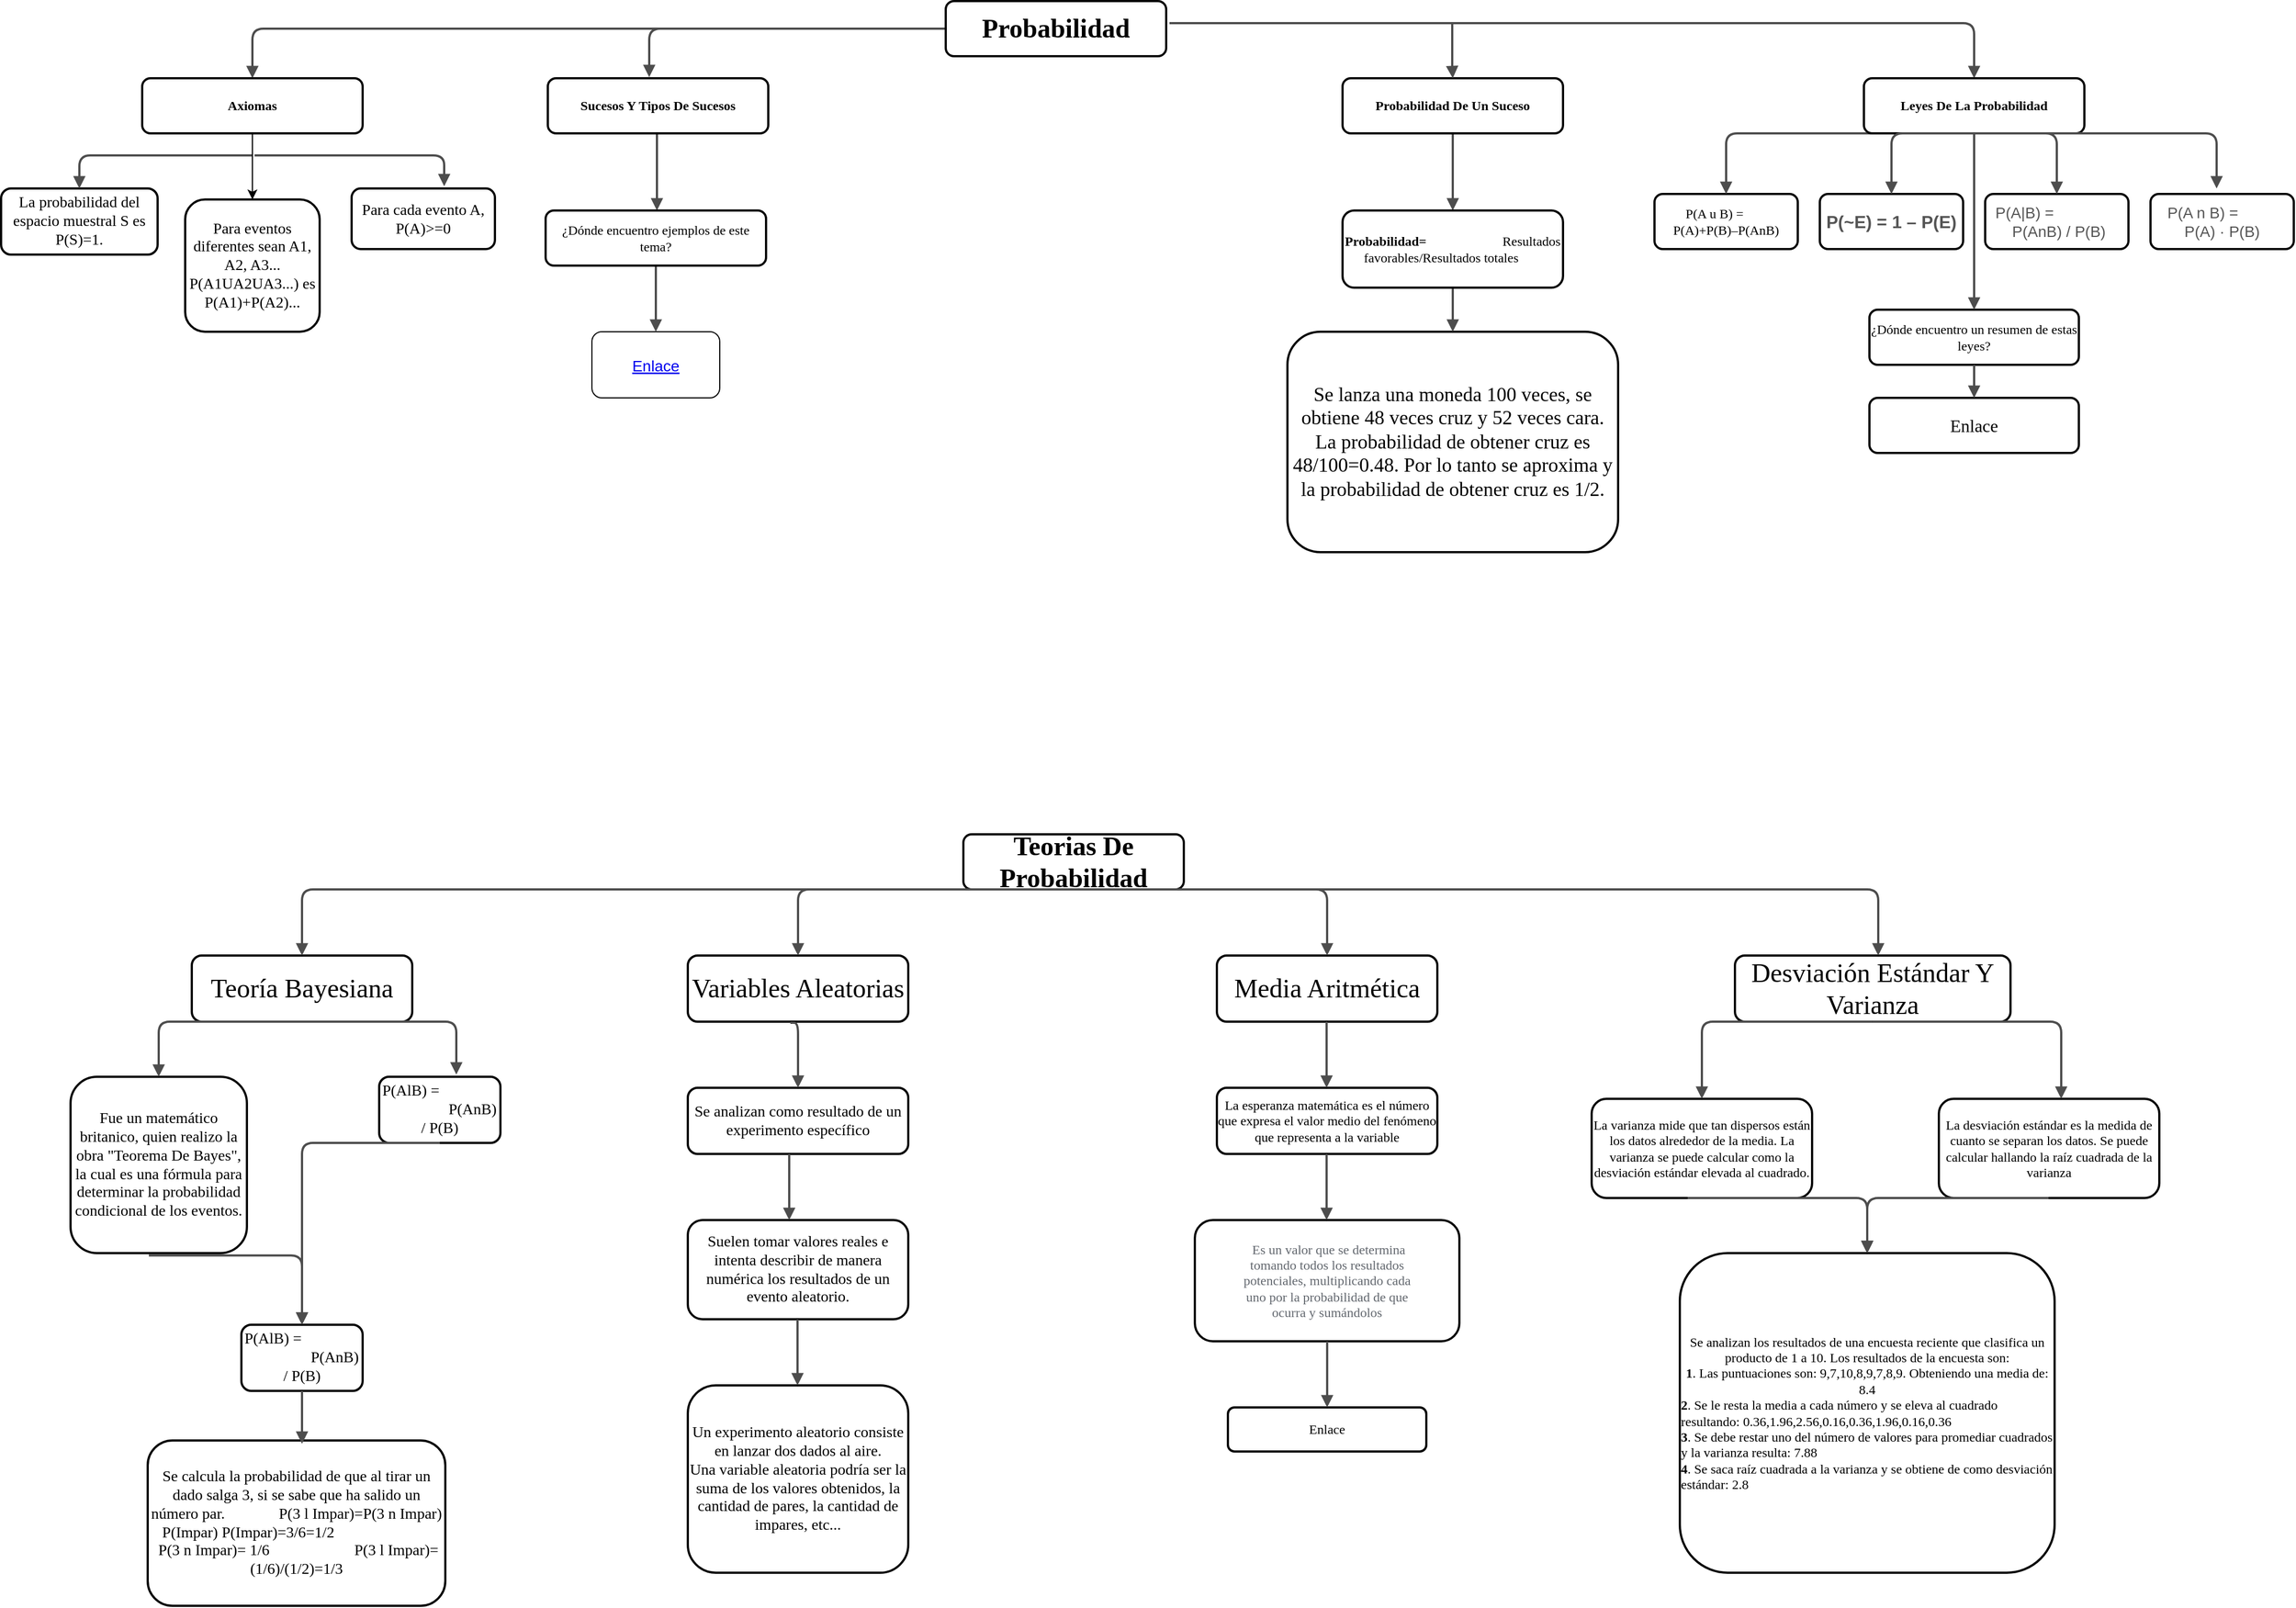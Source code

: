 <mxfile version="15.8.8" type="github">
  <diagram name="Page-1" id="19d8dcba-68ad-dc05-1034-9cf7b2a963f6">
    <mxGraphModel dx="4432" dy="1700" grid="0" gridSize="10" guides="1" tooltips="1" connect="1" arrows="1" fold="1" page="1" pageScale="1" pageWidth="1100" pageHeight="850" background="none" math="0" shadow="0">
      <root>
        <mxCell id="0" />
        <mxCell id="1" parent="0" />
        <UserObject label="Enlace" linkTarget="_blank" link="https://www.matematicas10.net/2017/06/tipos-de-sucesos.html" id="TMkLgcARQh1WuAnc6BuK-10">
          <mxCell style="fontColor=#0000EE;fontStyle=4;rounded=1;overflow=hidden;spacing=10;fontSize=14;" vertex="1" parent="1">
            <mxGeometry x="566" y="440" width="116" height="60" as="geometry" />
          </mxCell>
        </UserObject>
        <mxCell id="218ae93e1282097f-12" value="&lt;font style=&quot;font-size: 14px&quot;&gt;La probabilidad del espacio muestral S es P(S)=1.&lt;/font&gt;" style="whiteSpace=wrap;html=1;rounded=1;shadow=0;comic=0;strokeWidth=2;fontFamily=Verdana;align=center;fontSize=10;" parent="1" vertex="1">
          <mxGeometry x="30" y="310" width="142" height="60" as="geometry" />
        </mxCell>
        <mxCell id="218ae93e1282097f-29" value="&lt;font style=&quot;font-size: 18px&quot;&gt;Se lanza una moneda 100 veces, se obtiene 48 veces cruz y 52 veces cara. La probabilidad de obtener cruz es 48/100=0.48. Por lo tanto se aproxima y la probabilidad de obtener cruz es 1/2.&lt;/font&gt;" style="whiteSpace=wrap;html=1;rounded=1;shadow=0;comic=0;strokeWidth=2;fontFamily=Verdana;align=center;fontSize=10;" parent="1" vertex="1">
          <mxGeometry x="1197" y="440" width="300" height="200" as="geometry" />
        </mxCell>
        <mxCell id="218ae93e1282097f-34" value="&lt;font style=&quot;font-size: 12px&quot;&gt;P(A u B) =&amp;nbsp; &amp;nbsp; &amp;nbsp; &amp;nbsp; P(A)+P(B)–P(AnB)&lt;/font&gt;" style="whiteSpace=wrap;html=1;rounded=1;shadow=0;comic=0;strokeWidth=2;fontFamily=Verdana;align=center;fontSize=10;" parent="1" vertex="1">
          <mxGeometry x="1530" y="315" width="130" height="50" as="geometry" />
        </mxCell>
        <mxCell id="218ae93e1282097f-42" value="" style="edgeStyle=orthogonalEdgeStyle;rounded=1;html=1;labelBackgroundColor=none;endArrow=block;endFill=1;strokeColor=#4D4D4D;strokeWidth=2;fontFamily=Verdana;fontSize=12;fontStyle=1;entryX=0.46;entryY=-0.02;entryDx=0;entryDy=0;entryPerimeter=0;" parent="1" target="6257edae8c83ed4a-9" edge="1">
          <mxGeometry relative="1" as="geometry">
            <mxPoint x="880" y="165" as="sourcePoint" />
            <mxPoint x="987" y="220" as="targetPoint" />
            <Array as="points">
              <mxPoint x="618" y="165" />
            </Array>
          </mxGeometry>
        </mxCell>
        <mxCell id="218ae93e1282097f-43" value="" style="edgeStyle=orthogonalEdgeStyle;rounded=1;html=1;labelBackgroundColor=none;endArrow=block;endFill=1;strokeColor=#4D4D4D;strokeWidth=2;fontFamily=Verdana;fontSize=12;fontStyle=1;entryX=0.5;entryY=0;entryDx=0;entryDy=0;" parent="1" source="6257edae8c83ed4a-1" target="218ae93e1282097f-8" edge="1">
          <mxGeometry relative="1" as="geometry">
            <Array as="points">
              <mxPoint x="258" y="165" />
            </Array>
          </mxGeometry>
        </mxCell>
        <mxCell id="218ae93e1282097f-45" value="" style="edgeStyle=elbowEdgeStyle;rounded=1;html=1;labelBackgroundColor=none;endArrow=block;endFill=1;strokeColor=#4D4D4D;strokeWidth=2;fontFamily=Verdana;fontSize=12;fontStyle=1" parent="1" source="6257edae8c83ed4a-9" target="6257edae8c83ed4a-21" edge="1">
          <mxGeometry relative="1" as="geometry" />
        </mxCell>
        <mxCell id="218ae93e1282097f-47" value="" style="edgeStyle=orthogonalEdgeStyle;rounded=1;html=1;labelBackgroundColor=none;endArrow=block;endFill=1;strokeColor=#4D4D4D;strokeWidth=2;fontFamily=Verdana;fontSize=12;fontStyle=1" parent="1" target="218ae93e1282097f-5" edge="1">
          <mxGeometry relative="1" as="geometry">
            <mxPoint x="1090" y="160" as="sourcePoint" />
            <Array as="points">
              <mxPoint x="1347" y="160" />
              <mxPoint x="1737" y="160" />
            </Array>
          </mxGeometry>
        </mxCell>
        <mxCell id="218ae93e1282097f-48" value="" style="edgeStyle=orthogonalEdgeStyle;rounded=1;html=1;labelBackgroundColor=none;endArrow=block;endFill=1;strokeColor=#4D4D4D;strokeWidth=2;fontFamily=Verdana;fontSize=12;fontStyle=1" parent="1" source="218ae93e1282097f-2" target="6257edae8c83ed4a-24" edge="1">
          <mxGeometry relative="1" as="geometry" />
        </mxCell>
        <mxCell id="218ae93e1282097f-49" value="" style="edgeStyle=elbowEdgeStyle;rounded=1;html=1;labelBackgroundColor=none;endArrow=block;endFill=1;strokeColor=#4D4D4D;strokeWidth=2;fontFamily=Verdana;fontSize=10;exitX=0.5;exitY=1;exitDx=0;exitDy=0;entryX=0.5;entryY=0;entryDx=0;entryDy=0;" parent="1" source="218ae93e1282097f-5" target="218ae93e1282097f-34" edge="1">
          <mxGeometry relative="1" as="geometry">
            <Array as="points">
              <mxPoint x="1595" y="290" />
            </Array>
          </mxGeometry>
        </mxCell>
        <mxCell id="218ae93e1282097f-50" value="" style="edgeStyle=orthogonalEdgeStyle;rounded=1;html=1;labelBackgroundColor=none;endArrow=block;endFill=1;strokeColor=#4D4D4D;strokeWidth=2;fontFamily=Verdana;fontSize=10;" parent="1" source="6257edae8c83ed4a-24" target="218ae93e1282097f-29" edge="1">
          <mxGeometry relative="1" as="geometry" />
        </mxCell>
        <mxCell id="218ae93e1282097f-52" value="" style="edgeStyle=elbowEdgeStyle;rounded=1;html=1;labelBackgroundColor=none;endArrow=block;endFill=1;strokeColor=#4D4D4D;strokeWidth=2;fontFamily=Verdana;fontSize=10;" parent="1" source="6257edae8c83ed4a-21" edge="1">
          <mxGeometry relative="1" as="geometry">
            <mxPoint x="624" y="440" as="targetPoint" />
          </mxGeometry>
        </mxCell>
        <mxCell id="218ae93e1282097f-53" value="" style="edgeStyle=elbowEdgeStyle;rounded=1;html=1;labelBackgroundColor=none;endArrow=block;endFill=1;strokeColor=#4D4D4D;strokeWidth=2;fontFamily=Verdana;fontSize=10;entryX=0.5;entryY=0;entryDx=0;entryDy=0;" parent="1" target="218ae93e1282097f-12" edge="1">
          <mxGeometry relative="1" as="geometry">
            <mxPoint x="258" y="280" as="sourcePoint" />
            <Array as="points">
              <mxPoint x="101" y="270" />
              <mxPoint x="101" y="290" />
              <mxPoint x="101" y="280" />
            </Array>
          </mxGeometry>
        </mxCell>
        <mxCell id="TMkLgcARQh1WuAnc6BuK-6" value="" style="edgeStyle=orthogonalEdgeStyle;rounded=0;orthogonalLoop=1;jettySize=auto;html=1;" edge="1" parent="1" source="218ae93e1282097f-8" target="TMkLgcARQh1WuAnc6BuK-5">
          <mxGeometry relative="1" as="geometry" />
        </mxCell>
        <mxCell id="218ae93e1282097f-8" value="Axiomas" style="whiteSpace=wrap;html=1;rounded=1;shadow=0;comic=0;strokeWidth=2;fontFamily=Verdana;align=center;fontSize=12;fontStyle=1" parent="1" vertex="1">
          <mxGeometry x="158" y="210" width="200" height="50" as="geometry" />
        </mxCell>
        <mxCell id="6257edae8c83ed4a-9" value="Sucesos Y Tipos De Sucesos" style="whiteSpace=wrap;html=1;rounded=1;shadow=0;comic=0;strokeWidth=2;fontFamily=Verdana;align=center;fontSize=12;fontStyle=1" parent="1" vertex="1">
          <mxGeometry x="526" y="210" width="200" height="50" as="geometry" />
        </mxCell>
        <mxCell id="6257edae8c83ed4a-21" value="&lt;span style=&quot;font-weight: normal&quot;&gt;¿Dónde encuentro ejemplos de este tema?&lt;/span&gt;" style="whiteSpace=wrap;html=1;rounded=1;shadow=0;comic=0;strokeWidth=2;fontFamily=Verdana;align=center;fontSize=12;fontStyle=1" parent="1" vertex="1">
          <mxGeometry x="524" y="330" width="200" height="50" as="geometry" />
        </mxCell>
        <mxCell id="6257edae8c83ed4a-1" value="&lt;font style=&quot;font-size: 24px&quot;&gt;Probabilidad&lt;/font&gt;" style="whiteSpace=wrap;html=1;rounded=1;shadow=0;comic=0;strokeWidth=2;fontFamily=Verdana;align=center;fontSize=12;fontStyle=1" parent="1" vertex="1">
          <mxGeometry x="887" y="140" width="200" height="50" as="geometry" />
        </mxCell>
        <mxCell id="218ae93e1282097f-2" value="Probabilidad De Un Suceso" style="whiteSpace=wrap;html=1;rounded=1;shadow=0;comic=0;strokeWidth=2;fontFamily=Verdana;align=center;fontSize=12;fontStyle=1" parent="1" vertex="1">
          <mxGeometry x="1247" y="210" width="200" height="50" as="geometry" />
        </mxCell>
        <mxCell id="6257edae8c83ed4a-24" value="Probabilidad=&amp;nbsp; &amp;nbsp; &amp;nbsp; &amp;nbsp; &amp;nbsp; &amp;nbsp; &amp;nbsp; &amp;nbsp; &amp;nbsp; &amp;nbsp; &amp;nbsp; &amp;nbsp;&lt;span style=&quot;font-weight: normal&quot;&gt;Resultados favorables/Resultados totales&amp;nbsp;&lt;/span&gt; &amp;nbsp; &amp;nbsp; &amp;nbsp;" style="whiteSpace=wrap;html=1;rounded=1;shadow=0;comic=0;strokeWidth=2;fontFamily=Verdana;align=center;fontSize=12;fontStyle=1" parent="1" vertex="1">
          <mxGeometry x="1247" y="330" width="200" height="70" as="geometry" />
        </mxCell>
        <mxCell id="218ae93e1282097f-5" value="Leyes De La Probabilidad" style="whiteSpace=wrap;html=1;rounded=1;shadow=0;comic=0;strokeWidth=2;fontFamily=Verdana;align=center;fontSize=12;fontStyle=1" parent="1" vertex="1">
          <mxGeometry x="1720" y="210" width="200" height="50" as="geometry" />
        </mxCell>
        <mxCell id="TMkLgcARQh1WuAnc6BuK-4" value="&lt;font style=&quot;font-size: 14px&quot;&gt;Para cada evento A, P(A)&amp;gt;=0&lt;/font&gt;" style="whiteSpace=wrap;html=1;rounded=1;shadow=0;comic=0;strokeWidth=2;fontFamily=Verdana;align=center;fontSize=10;" vertex="1" parent="1">
          <mxGeometry x="348" y="310" width="130" height="55" as="geometry" />
        </mxCell>
        <mxCell id="TMkLgcARQh1WuAnc6BuK-5" value="&lt;div&gt;&lt;span style=&quot;font-weight: normal&quot;&gt;&lt;font style=&quot;font-size: 14px&quot;&gt;Para eventos diferentes sean A1, A2, A3...&lt;/font&gt;&lt;/span&gt;&lt;/div&gt;&lt;div&gt;&lt;span style=&quot;font-weight: normal&quot;&gt;&lt;font style=&quot;font-size: 14px&quot;&gt;P(A1UA2UA3...) es P(A1)+P(A2)...&lt;/font&gt;&lt;/span&gt;&lt;/div&gt;" style="whiteSpace=wrap;html=1;rounded=1;shadow=0;fontFamily=Verdana;fontStyle=1;strokeWidth=2;comic=0;" vertex="1" parent="1">
          <mxGeometry x="197" y="320" width="122" height="120" as="geometry" />
        </mxCell>
        <mxCell id="TMkLgcARQh1WuAnc6BuK-7" value="" style="edgeStyle=elbowEdgeStyle;rounded=1;html=1;labelBackgroundColor=none;endArrow=block;endFill=1;strokeColor=#4D4D4D;strokeWidth=2;fontFamily=Verdana;fontSize=10;entryX=0.646;entryY=-0.036;entryDx=0;entryDy=0;entryPerimeter=0;" edge="1" parent="1" target="TMkLgcARQh1WuAnc6BuK-4">
          <mxGeometry relative="1" as="geometry">
            <mxPoint x="260" y="280" as="sourcePoint" />
            <mxPoint x="432" y="300" as="targetPoint" />
            <Array as="points">
              <mxPoint x="432" y="280" />
              <mxPoint x="113" y="290" />
              <mxPoint x="113" y="280" />
            </Array>
          </mxGeometry>
        </mxCell>
        <mxCell id="TMkLgcARQh1WuAnc6BuK-11" value="" style="edgeStyle=orthogonalEdgeStyle;rounded=1;html=1;labelBackgroundColor=none;endArrow=block;endFill=1;strokeColor=#4D4D4D;strokeWidth=2;fontFamily=Verdana;fontSize=12;fontStyle=1" edge="1" parent="1">
          <mxGeometry relative="1" as="geometry">
            <mxPoint x="1346.5" y="160" as="sourcePoint" />
            <mxPoint x="1347" y="210" as="targetPoint" />
            <Array as="points">
              <mxPoint x="1346.5" y="200" />
              <mxPoint x="1346.5" y="200" />
            </Array>
          </mxGeometry>
        </mxCell>
        <mxCell id="TMkLgcARQh1WuAnc6BuK-15" value="&lt;span style=&quot;color: rgb(85 , 85 , 85) ; font-family: &amp;#34;port lligat sans&amp;#34; , &amp;#34;helvetica&amp;#34; , sans-serif ; background-color: rgba(255 , 255 , 255 , 0.6)&quot;&gt;&lt;font style=&quot;font-size: 14px&quot;&gt;P(A n B) =&amp;nbsp; &amp;nbsp; &amp;nbsp; &amp;nbsp; &amp;nbsp; P(A) · P(B)&lt;/font&gt;&lt;/span&gt;" style="whiteSpace=wrap;html=1;rounded=1;shadow=0;comic=0;strokeWidth=2;fontFamily=Verdana;align=center;fontSize=10;" vertex="1" parent="1">
          <mxGeometry x="1980" y="315" width="130" height="50" as="geometry" />
        </mxCell>
        <mxCell id="TMkLgcARQh1WuAnc6BuK-16" value="&lt;span style=&quot;color: rgb(85 , 85 , 85) ; font-family: &amp;#34;port lligat sans&amp;#34; , &amp;#34;helvetica&amp;#34; , sans-serif ; background-color: rgba(255 , 255 , 255 , 0.6)&quot;&gt;&lt;font style=&quot;font-size: 14px&quot;&gt;P(A|B) =&amp;nbsp; &amp;nbsp; &amp;nbsp; &amp;nbsp; &amp;nbsp; &amp;nbsp; &amp;nbsp; &amp;nbsp; &amp;nbsp;P(AnB) / P(B)&lt;/font&gt;&lt;/span&gt;" style="whiteSpace=wrap;html=1;rounded=1;shadow=0;comic=0;strokeWidth=2;fontFamily=Verdana;align=center;fontSize=10;strokeColor=#000000;" vertex="1" parent="1">
          <mxGeometry x="1830" y="315" width="130" height="50" as="geometry" />
        </mxCell>
        <mxCell id="TMkLgcARQh1WuAnc6BuK-17" value="&lt;h5&gt;&lt;span style=&quot;color: rgb(85 , 85 , 85) ; font-family: &amp;#34;port lligat sans&amp;#34; , &amp;#34;helvetica&amp;#34; , sans-serif ; font-size: 16px ; background-color: rgba(255 , 255 , 255 , 0.6)&quot;&gt;P(~E) = 1 – P(E)&lt;/span&gt;&lt;/h5&gt;" style="whiteSpace=wrap;html=1;rounded=1;shadow=0;comic=0;strokeWidth=2;fontFamily=Verdana;align=center;fontSize=10;strokeColor=#000000;" vertex="1" parent="1">
          <mxGeometry x="1680" y="315" width="130" height="50" as="geometry" />
        </mxCell>
        <mxCell id="TMkLgcARQh1WuAnc6BuK-18" value="" style="edgeStyle=elbowEdgeStyle;rounded=1;html=1;labelBackgroundColor=none;endArrow=block;endFill=1;strokeColor=#4D4D4D;strokeWidth=2;fontFamily=Verdana;fontSize=10;entryX=0.5;entryY=0;entryDx=0;entryDy=0;" edge="1" parent="1" target="TMkLgcARQh1WuAnc6BuK-17">
          <mxGeometry relative="1" as="geometry">
            <mxPoint x="1820" y="260" as="sourcePoint" />
            <mxPoint x="1605" y="325" as="targetPoint" />
            <Array as="points">
              <mxPoint x="1745" y="290" />
            </Array>
          </mxGeometry>
        </mxCell>
        <mxCell id="TMkLgcARQh1WuAnc6BuK-19" value="" style="edgeStyle=elbowEdgeStyle;rounded=1;html=1;labelBackgroundColor=none;endArrow=block;endFill=1;strokeColor=#4D4D4D;strokeWidth=2;fontFamily=Verdana;fontSize=10;entryX=0.5;entryY=0;entryDx=0;entryDy=0;" edge="1" parent="1" target="TMkLgcARQh1WuAnc6BuK-16">
          <mxGeometry relative="1" as="geometry">
            <mxPoint x="1820" y="260" as="sourcePoint" />
            <mxPoint x="1900" y="310" as="targetPoint" />
            <Array as="points">
              <mxPoint x="1895" y="290" />
            </Array>
          </mxGeometry>
        </mxCell>
        <mxCell id="TMkLgcARQh1WuAnc6BuK-20" value="" style="edgeStyle=elbowEdgeStyle;rounded=1;html=1;labelBackgroundColor=none;endArrow=block;endFill=1;strokeColor=#4D4D4D;strokeWidth=2;fontFamily=Verdana;fontSize=10;exitX=0.5;exitY=1;exitDx=0;exitDy=0;" edge="1" parent="1" source="218ae93e1282097f-5">
          <mxGeometry relative="1" as="geometry">
            <mxPoint x="1850" y="290" as="sourcePoint" />
            <mxPoint x="2040" y="310" as="targetPoint" />
            <Array as="points">
              <mxPoint x="2040" y="280" />
              <mxPoint x="1625" y="320" />
            </Array>
          </mxGeometry>
        </mxCell>
        <mxCell id="TMkLgcARQh1WuAnc6BuK-24" value="&lt;font style=&quot;font-size: 12px&quot;&gt;¿Dónde encuentro un resumen de estas leyes?&lt;/font&gt;" style="whiteSpace=wrap;html=1;rounded=1;shadow=0;comic=0;strokeWidth=2;fontFamily=Verdana;align=center;fontSize=10;" vertex="1" parent="1">
          <mxGeometry x="1725" y="420" width="190" height="50" as="geometry" />
        </mxCell>
        <UserObject label="&lt;font size=&quot;3&quot;&gt;Enlace&lt;br&gt;&lt;/font&gt;" link="https://blogdefisicadevalentina.wordpress.com/estadistica/cuarto-periodo/leyes-de-la-probabilidad/" id="TMkLgcARQh1WuAnc6BuK-25">
          <mxCell style="whiteSpace=wrap;html=1;rounded=1;shadow=0;comic=0;strokeWidth=2;fontFamily=Verdana;align=center;fontSize=10;" vertex="1" parent="1">
            <mxGeometry x="1725" y="500" width="190" height="50" as="geometry" />
          </mxCell>
        </UserObject>
        <mxCell id="TMkLgcARQh1WuAnc6BuK-26" value="" style="edgeStyle=elbowEdgeStyle;rounded=1;html=1;labelBackgroundColor=none;endArrow=block;endFill=1;strokeColor=#4D4D4D;strokeWidth=2;fontFamily=Verdana;fontSize=10;entryX=0.5;entryY=0;entryDx=0;entryDy=0;" edge="1" parent="1" target="TMkLgcARQh1WuAnc6BuK-25">
          <mxGeometry relative="1" as="geometry">
            <mxPoint x="1820" y="470" as="sourcePoint" />
            <mxPoint x="1755" y="325" as="targetPoint" />
            <Array as="points" />
          </mxGeometry>
        </mxCell>
        <mxCell id="TMkLgcARQh1WuAnc6BuK-27" value="" style="edgeStyle=elbowEdgeStyle;rounded=1;html=1;labelBackgroundColor=none;endArrow=block;endFill=1;strokeColor=#4D4D4D;strokeWidth=2;fontFamily=Verdana;fontSize=10;entryX=0.5;entryY=0;entryDx=0;entryDy=0;" edge="1" parent="1" target="TMkLgcARQh1WuAnc6BuK-24">
          <mxGeometry relative="1" as="geometry">
            <mxPoint x="1820" y="260" as="sourcePoint" />
            <mxPoint x="1765" y="335" as="targetPoint" />
            <Array as="points">
              <mxPoint x="1820" y="340" />
            </Array>
          </mxGeometry>
        </mxCell>
        <mxCell id="TMkLgcARQh1WuAnc6BuK-30" value="&lt;font style=&quot;font-size: 24px&quot;&gt;Teorias De Probabilidad&lt;/font&gt;" style="whiteSpace=wrap;html=1;rounded=1;shadow=0;comic=0;strokeWidth=2;fontFamily=Verdana;align=center;fontSize=12;fontStyle=1" vertex="1" parent="1">
          <mxGeometry x="903" y="896" width="200" height="50" as="geometry" />
        </mxCell>
        <mxCell id="TMkLgcARQh1WuAnc6BuK-31" value="&lt;span style=&quot;font-size: 24px ; font-weight: normal&quot;&gt;Teoría Bayesiana&lt;br&gt;&lt;/span&gt;" style="whiteSpace=wrap;html=1;rounded=1;shadow=0;comic=0;strokeWidth=2;fontFamily=Verdana;align=center;fontSize=12;fontStyle=1" vertex="1" parent="1">
          <mxGeometry x="203" y="1006" width="200" height="60" as="geometry" />
        </mxCell>
        <mxCell id="TMkLgcARQh1WuAnc6BuK-32" value="&lt;font style=&quot;font-size: 14px&quot;&gt;Fue un matemático britanico, quien realizo la obra &quot;Teorema De Bayes&quot;, la cual es una fórmula para determinar la probabilidad condicional de los eventos.&lt;/font&gt;" style="whiteSpace=wrap;html=1;rounded=1;shadow=0;comic=0;strokeWidth=2;fontFamily=Verdana;align=center;fontSize=10;" vertex="1" parent="1">
          <mxGeometry x="93" y="1116" width="160" height="160" as="geometry" />
        </mxCell>
        <mxCell id="TMkLgcARQh1WuAnc6BuK-35" value="&lt;font style=&quot;font-size: 14px&quot;&gt;P(AlB) =&amp;nbsp; &amp;nbsp; &amp;nbsp; &amp;nbsp; &amp;nbsp; &amp;nbsp; &amp;nbsp; &amp;nbsp; &amp;nbsp; &amp;nbsp; &amp;nbsp; &amp;nbsp; &amp;nbsp; &amp;nbsp; &amp;nbsp; &amp;nbsp; &amp;nbsp;P(AnB) / P(B)&lt;/font&gt;" style="whiteSpace=wrap;html=1;rounded=1;shadow=0;comic=0;strokeWidth=2;fontFamily=Verdana;align=center;fontSize=10;" vertex="1" parent="1">
          <mxGeometry x="373" y="1116" width="110" height="60" as="geometry" />
        </mxCell>
        <mxCell id="TMkLgcARQh1WuAnc6BuK-36" value="&lt;font style=&quot;font-size: 14px&quot;&gt;Se calcula la probabilidad de que al tirar un dado salga 3, si se sabe que ha salido un número par.&amp;nbsp; &amp;nbsp; &amp;nbsp; &amp;nbsp; &amp;nbsp; &amp;nbsp; &amp;nbsp; P(3 l Impar)=P(3 n Impar) P(Impar) P(Impar)=3/6=1/2&amp;nbsp; &amp;nbsp; &amp;nbsp; &amp;nbsp; &amp;nbsp; &amp;nbsp; &amp;nbsp; &amp;nbsp; &amp;nbsp; &amp;nbsp; &amp;nbsp; &amp;nbsp; &amp;nbsp; &amp;nbsp;P(3 n Impar)= 1/6&amp;nbsp; &amp;nbsp; &amp;nbsp; &amp;nbsp; &amp;nbsp; &amp;nbsp; &amp;nbsp; &amp;nbsp; &amp;nbsp; &amp;nbsp; &amp;nbsp; P(3 l Impar)=(1/6)/(1/2)=1/3&lt;/font&gt;" style="whiteSpace=wrap;html=1;rounded=1;shadow=0;comic=0;strokeWidth=2;fontFamily=Verdana;align=center;fontSize=10;" vertex="1" parent="1">
          <mxGeometry x="163" y="1446" width="270" height="150" as="geometry" />
        </mxCell>
        <mxCell id="TMkLgcARQh1WuAnc6BuK-37" value="&lt;font style=&quot;font-size: 14px&quot;&gt;P(AlB) =&amp;nbsp; &amp;nbsp; &amp;nbsp; &amp;nbsp; &amp;nbsp; &amp;nbsp; &amp;nbsp; &amp;nbsp; &amp;nbsp; &amp;nbsp; &amp;nbsp; &amp;nbsp; &amp;nbsp; &amp;nbsp; &amp;nbsp; &amp;nbsp; &amp;nbsp;P(AnB) / P(B)&lt;/font&gt;" style="whiteSpace=wrap;html=1;rounded=1;shadow=0;comic=0;strokeWidth=2;fontFamily=Verdana;align=center;fontSize=10;" vertex="1" parent="1">
          <mxGeometry x="248" y="1341" width="110" height="60" as="geometry" />
        </mxCell>
        <mxCell id="TMkLgcARQh1WuAnc6BuK-38" value="" style="edgeStyle=elbowEdgeStyle;rounded=1;html=1;labelBackgroundColor=none;endArrow=block;endFill=1;strokeColor=#4D4D4D;strokeWidth=2;fontFamily=Verdana;fontSize=10;exitX=0.5;exitY=1;exitDx=0;exitDy=0;entryX=0.636;entryY=-0.033;entryDx=0;entryDy=0;entryPerimeter=0;" edge="1" parent="1" source="TMkLgcARQh1WuAnc6BuK-31" target="TMkLgcARQh1WuAnc6BuK-35">
          <mxGeometry relative="1" as="geometry">
            <mxPoint x="293" y="1106" as="sourcePoint" />
            <mxPoint x="443" y="1106" as="targetPoint" />
            <Array as="points">
              <mxPoint x="443" y="1076" />
            </Array>
          </mxGeometry>
        </mxCell>
        <mxCell id="TMkLgcARQh1WuAnc6BuK-39" value="" style="edgeStyle=elbowEdgeStyle;rounded=1;html=1;labelBackgroundColor=none;endArrow=block;endFill=1;strokeColor=#4D4D4D;strokeWidth=2;fontFamily=Verdana;fontSize=10;exitX=0.5;exitY=1;exitDx=0;exitDy=0;" edge="1" parent="1" source="TMkLgcARQh1WuAnc6BuK-31">
          <mxGeometry relative="1" as="geometry">
            <mxPoint x="172.5" y="1056" as="sourcePoint" />
            <mxPoint x="172.5" y="1116" as="targetPoint" />
            <Array as="points">
              <mxPoint x="173" y="1076" />
            </Array>
          </mxGeometry>
        </mxCell>
        <mxCell id="TMkLgcARQh1WuAnc6BuK-40" value="" style="edgeStyle=elbowEdgeStyle;rounded=1;html=1;labelBackgroundColor=none;endArrow=block;endFill=1;strokeColor=#4D4D4D;strokeWidth=2;fontFamily=Verdana;fontSize=10;exitX=0.444;exitY=1.013;exitDx=0;exitDy=0;entryX=0.636;entryY=-0.033;entryDx=0;entryDy=0;entryPerimeter=0;exitPerimeter=0;" edge="1" parent="1" source="TMkLgcARQh1WuAnc6BuK-32">
          <mxGeometry relative="1" as="geometry">
            <mxPoint x="163" y="1292.98" as="sourcePoint" />
            <mxPoint x="302.96" y="1341" as="targetPoint" />
            <Array as="points">
              <mxPoint x="303" y="1302.98" />
            </Array>
          </mxGeometry>
        </mxCell>
        <mxCell id="TMkLgcARQh1WuAnc6BuK-41" value="" style="edgeStyle=elbowEdgeStyle;rounded=1;html=1;labelBackgroundColor=none;endArrow=block;endFill=1;strokeColor=#4D4D4D;strokeWidth=2;fontFamily=Verdana;fontSize=10;exitX=0.5;exitY=1;exitDx=0;exitDy=0;entryX=0.636;entryY=-0.033;entryDx=0;entryDy=0;entryPerimeter=0;" edge="1" parent="1" source="TMkLgcARQh1WuAnc6BuK-35">
          <mxGeometry relative="1" as="geometry">
            <mxPoint x="163" y="1292.98" as="sourcePoint" />
            <mxPoint x="302.96" y="1341" as="targetPoint" />
            <Array as="points">
              <mxPoint x="303" y="1236" />
            </Array>
          </mxGeometry>
        </mxCell>
        <mxCell id="TMkLgcARQh1WuAnc6BuK-42" value="" style="edgeStyle=elbowEdgeStyle;rounded=1;html=1;labelBackgroundColor=none;endArrow=block;endFill=1;strokeColor=#4D4D4D;strokeWidth=2;fontFamily=Verdana;fontSize=10;entryX=0.636;entryY=-0.033;entryDx=0;entryDy=0;entryPerimeter=0;" edge="1" parent="1">
          <mxGeometry relative="1" as="geometry">
            <mxPoint x="303" y="1401" as="sourcePoint" />
            <mxPoint x="302.96" y="1449.02" as="targetPoint" />
            <Array as="points">
              <mxPoint x="303" y="1411" />
            </Array>
          </mxGeometry>
        </mxCell>
        <mxCell id="TMkLgcARQh1WuAnc6BuK-43" value="&lt;span style=&quot;font-size: 24px ; font-weight: normal&quot;&gt;Desviación Estándar Y Varianza&lt;br&gt;&lt;/span&gt;" style="whiteSpace=wrap;html=1;rounded=1;shadow=0;comic=0;strokeWidth=2;fontFamily=Verdana;align=center;fontSize=12;fontStyle=1" vertex="1" parent="1">
          <mxGeometry x="1603" y="1006" width="250" height="60" as="geometry" />
        </mxCell>
        <mxCell id="TMkLgcARQh1WuAnc6BuK-44" value="&lt;span style=&quot;font-size: 24px ; font-weight: normal&quot;&gt;Media Aritmética&lt;br&gt;&lt;/span&gt;" style="whiteSpace=wrap;html=1;rounded=1;shadow=0;comic=0;strokeWidth=2;fontFamily=Verdana;align=center;fontSize=12;fontStyle=1" vertex="1" parent="1">
          <mxGeometry x="1133" y="1006" width="200" height="60" as="geometry" />
        </mxCell>
        <mxCell id="TMkLgcARQh1WuAnc6BuK-45" value="&lt;span style=&quot;font-size: 24px ; font-weight: 400&quot;&gt;Variables Aleatorias&lt;/span&gt;" style="whiteSpace=wrap;html=1;rounded=1;shadow=0;comic=0;strokeWidth=2;fontFamily=Verdana;align=center;fontSize=12;fontStyle=1" vertex="1" parent="1">
          <mxGeometry x="653" y="1006" width="200" height="60" as="geometry" />
        </mxCell>
        <mxCell id="TMkLgcARQh1WuAnc6BuK-46" value="&lt;span style=&quot;font-weight: normal&quot;&gt;&lt;font style=&quot;font-size: 14px&quot;&gt;Se analizan como resultado de un experimento específico&lt;/font&gt;&lt;/span&gt;" style="whiteSpace=wrap;html=1;rounded=1;shadow=0;comic=0;strokeWidth=2;fontFamily=Verdana;align=center;fontSize=12;fontStyle=1" vertex="1" parent="1">
          <mxGeometry x="653" y="1126" width="200" height="60" as="geometry" />
        </mxCell>
        <mxCell id="TMkLgcARQh1WuAnc6BuK-47" value="" style="edgeStyle=elbowEdgeStyle;rounded=1;html=1;labelBackgroundColor=none;endArrow=block;endFill=1;strokeColor=#4D4D4D;strokeWidth=2;fontFamily=Verdana;fontSize=10;exitX=0.465;exitY=1.017;exitDx=0;exitDy=0;entryX=0.636;entryY=-0.033;entryDx=0;entryDy=0;entryPerimeter=0;exitPerimeter=0;" edge="1" parent="1" source="TMkLgcARQh1WuAnc6BuK-45">
          <mxGeometry relative="1" as="geometry">
            <mxPoint x="613" y="1077.98" as="sourcePoint" />
            <mxPoint x="752.96" y="1126" as="targetPoint" />
            <Array as="points">
              <mxPoint x="753" y="1087.98" />
            </Array>
          </mxGeometry>
        </mxCell>
        <mxCell id="TMkLgcARQh1WuAnc6BuK-49" value="&lt;span style=&quot;font-size: 14px ; font-weight: 400&quot;&gt;Suelen tomar valores reales e intenta describir de manera numérica los resultados de un evento aleatorio.&lt;/span&gt;" style="whiteSpace=wrap;html=1;rounded=1;shadow=0;comic=0;strokeWidth=2;fontFamily=Verdana;align=center;fontSize=12;fontStyle=1" vertex="1" parent="1">
          <mxGeometry x="653" y="1246" width="200" height="90" as="geometry" />
        </mxCell>
        <mxCell id="TMkLgcARQh1WuAnc6BuK-52" value="" style="edgeStyle=elbowEdgeStyle;rounded=1;html=1;labelBackgroundColor=none;endArrow=block;endFill=1;strokeColor=#4D4D4D;strokeWidth=2;fontFamily=Verdana;fontSize=10;entryX=0.636;entryY=-0.033;entryDx=0;entryDy=0;entryPerimeter=0;" edge="1" parent="1">
          <mxGeometry relative="1" as="geometry">
            <mxPoint x="745" y="1186" as="sourcePoint" />
            <mxPoint x="744.96" y="1246" as="targetPoint" />
            <Array as="points">
              <mxPoint x="745" y="1207.98" />
            </Array>
          </mxGeometry>
        </mxCell>
        <mxCell id="TMkLgcARQh1WuAnc6BuK-53" value="&lt;span style=&quot;font-size: 14px ; font-weight: 400&quot;&gt;Un experimento aleatorio consiste en lanzar dos dados al aire.&lt;br&gt;Una variable&amp;nbsp;aleatoria podría ser la suma de los valores obtenidos, la cantidad de pares, la cantidad de impares, etc...&lt;br&gt;&lt;/span&gt;" style="whiteSpace=wrap;html=1;rounded=1;shadow=0;comic=0;strokeWidth=2;fontFamily=Verdana;align=center;fontSize=12;fontStyle=1" vertex="1" parent="1">
          <mxGeometry x="653" y="1396" width="200" height="170" as="geometry" />
        </mxCell>
        <mxCell id="TMkLgcARQh1WuAnc6BuK-54" value="" style="edgeStyle=elbowEdgeStyle;rounded=1;html=1;labelBackgroundColor=none;endArrow=block;endFill=1;strokeColor=#4D4D4D;strokeWidth=2;fontFamily=Verdana;fontSize=10;entryX=0.636;entryY=-0.033;entryDx=0;entryDy=0;entryPerimeter=0;" edge="1" parent="1">
          <mxGeometry relative="1" as="geometry">
            <mxPoint x="752.54" y="1336" as="sourcePoint" />
            <mxPoint x="752.5" y="1396" as="targetPoint" />
            <Array as="points">
              <mxPoint x="752.54" y="1357.98" />
            </Array>
          </mxGeometry>
        </mxCell>
        <mxCell id="TMkLgcARQh1WuAnc6BuK-55" value="&lt;span style=&quot;font-weight: normal&quot;&gt;&lt;font style=&quot;font-size: 12px&quot;&gt;La esperanza matemática es el número que expresa el valor medio del fenómeno que representa a la variable&lt;/font&gt;&lt;br&gt;&lt;/span&gt;" style="whiteSpace=wrap;html=1;rounded=1;shadow=0;comic=0;strokeWidth=2;fontFamily=Verdana;align=center;fontSize=12;fontStyle=1" vertex="1" parent="1">
          <mxGeometry x="1133" y="1126" width="200" height="60" as="geometry" />
        </mxCell>
        <mxCell id="TMkLgcARQh1WuAnc6BuK-56" value="" style="edgeStyle=elbowEdgeStyle;rounded=1;html=1;labelBackgroundColor=none;endArrow=block;endFill=1;strokeColor=#4D4D4D;strokeWidth=2;fontFamily=Verdana;fontSize=10;entryX=0.636;entryY=-0.033;entryDx=0;entryDy=0;entryPerimeter=0;" edge="1" parent="1">
          <mxGeometry relative="1" as="geometry">
            <mxPoint x="1232.54" y="1066" as="sourcePoint" />
            <mxPoint x="1232.5" y="1126" as="targetPoint" />
            <Array as="points">
              <mxPoint x="1232.54" y="1087.98" />
            </Array>
          </mxGeometry>
        </mxCell>
        <mxCell id="TMkLgcARQh1WuAnc6BuK-57" value="&lt;blockquote&gt;&lt;span style=&quot;color: rgb(98 , 103 , 110) ; font-weight: 400 ; background-color: rgb(255 , 255 , 255)&quot;&gt;&lt;font style=&quot;font-size: 12px&quot;&gt;&amp;nbsp;Es un valor que se determina tomando todos los resultados potenciales, multiplicando cada uno por la probabilidad de que ocurra y sumándolos&lt;/font&gt;&lt;/span&gt;&lt;br&gt;&lt;/blockquote&gt;" style="whiteSpace=wrap;html=1;rounded=1;shadow=0;comic=0;strokeWidth=2;fontFamily=Verdana;align=center;fontSize=12;fontStyle=1" vertex="1" parent="1">
          <mxGeometry x="1113" y="1246" width="240" height="110" as="geometry" />
        </mxCell>
        <mxCell id="TMkLgcARQh1WuAnc6BuK-58" value="" style="edgeStyle=elbowEdgeStyle;rounded=1;html=1;labelBackgroundColor=none;endArrow=block;endFill=1;strokeColor=#4D4D4D;strokeWidth=2;fontFamily=Verdana;fontSize=10;entryX=0.636;entryY=-0.033;entryDx=0;entryDy=0;entryPerimeter=0;" edge="1" parent="1">
          <mxGeometry relative="1" as="geometry">
            <mxPoint x="1232.54" y="1186" as="sourcePoint" />
            <mxPoint x="1232.5" y="1246" as="targetPoint" />
            <Array as="points">
              <mxPoint x="1232.54" y="1207.98" />
            </Array>
          </mxGeometry>
        </mxCell>
        <UserObject label="&lt;span style=&quot;font-weight: normal&quot;&gt;&lt;font style=&quot;font-size: 12px&quot;&gt;Enlace&lt;/font&gt;&lt;br&gt;&lt;/span&gt;" link="http://www4.ujaen.es/~svilchez/metodos/Tema4_VariableAleatoria.pdf" id="TMkLgcARQh1WuAnc6BuK-59">
          <mxCell style="whiteSpace=wrap;html=1;rounded=1;shadow=0;comic=0;strokeWidth=2;fontFamily=Verdana;align=center;fontSize=12;fontStyle=1" vertex="1" parent="1">
            <mxGeometry x="1143" y="1416" width="180" height="40" as="geometry" />
          </mxCell>
        </UserObject>
        <mxCell id="TMkLgcARQh1WuAnc6BuK-60" value="" style="edgeStyle=elbowEdgeStyle;rounded=1;html=1;labelBackgroundColor=none;endArrow=block;endFill=1;strokeColor=#4D4D4D;strokeWidth=2;fontFamily=Verdana;fontSize=10;entryX=0.636;entryY=-0.033;entryDx=0;entryDy=0;entryPerimeter=0;" edge="1" parent="1">
          <mxGeometry relative="1" as="geometry">
            <mxPoint x="1233.04" y="1356" as="sourcePoint" />
            <mxPoint x="1233" y="1416" as="targetPoint" />
            <Array as="points">
              <mxPoint x="1233.04" y="1377.98" />
            </Array>
          </mxGeometry>
        </mxCell>
        <mxCell id="TMkLgcARQh1WuAnc6BuK-61" value="&lt;span style=&quot;font-weight: normal&quot;&gt;&lt;font style=&quot;font-size: 12px&quot;&gt;La varianza mide que tan dispersos están los datos alrededor de la media. La varianza se puede calcular como la desviación estándar elevada al cuadrado.&lt;/font&gt;&lt;br&gt;&lt;/span&gt;" style="whiteSpace=wrap;html=1;rounded=1;shadow=0;comic=0;strokeWidth=2;fontFamily=Verdana;align=center;fontSize=12;fontStyle=1" vertex="1" parent="1">
          <mxGeometry x="1473" y="1136" width="200" height="90" as="geometry" />
        </mxCell>
        <mxCell id="TMkLgcARQh1WuAnc6BuK-62" value="&lt;span style=&quot;font-weight: normal&quot;&gt;&lt;font style=&quot;font-size: 12px&quot;&gt;La desviación estándar es la medida de cuanto se separan los datos. Se puede calcular hallando la raíz cuadrada de la varianza&lt;/font&gt;&lt;br&gt;&lt;/span&gt;" style="whiteSpace=wrap;html=1;rounded=1;shadow=0;comic=0;strokeWidth=2;fontFamily=Verdana;align=center;fontSize=12;fontStyle=1" vertex="1" parent="1">
          <mxGeometry x="1788" y="1136" width="200" height="90" as="geometry" />
        </mxCell>
        <mxCell id="TMkLgcARQh1WuAnc6BuK-67" style="edgeStyle=orthogonalEdgeStyle;rounded=0;orthogonalLoop=1;jettySize=auto;html=1;fontFamily=Helvetica;fontSize=12;" edge="1" parent="1" source="TMkLgcARQh1WuAnc6BuK-64">
          <mxGeometry relative="1" as="geometry">
            <mxPoint x="1723" y="1276" as="targetPoint" />
          </mxGeometry>
        </mxCell>
        <mxCell id="TMkLgcARQh1WuAnc6BuK-64" value="&lt;font style=&quot;font-weight: normal ; font-size: 12px&quot;&gt;Se analizan los resultados de una encuesta reciente que clasifica un producto de 1 a 10. Los resultados de la encuesta son:&lt;br&gt;&lt;/font&gt;1&lt;span style=&quot;font-weight: normal&quot;&gt;. Las puntuaciones son: 9,7,10,8,9,7,8,9. Obteniendo una media de: 8.4&lt;/span&gt;&lt;br&gt;&lt;div style=&quot;text-align: left&quot;&gt;2&lt;span style=&quot;font-weight: normal&quot;&gt;. Se le resta la media a cada número y se eleva al cuadrado resultando: 0.36,1.96,2.56,0.16,0.36,1.96,0.16,0.36&amp;nbsp;&lt;/span&gt;&lt;/div&gt;&lt;div style=&quot;text-align: left&quot;&gt;&lt;span&gt;3&lt;span style=&quot;font-weight: normal&quot;&gt;. Se debe restar uno del número de valores para promediar cuadrados y la varianza resulta: 7.88&lt;/span&gt;&lt;/span&gt;&lt;br&gt;&lt;/div&gt;&lt;div style=&quot;text-align: left&quot;&gt;4&lt;span style=&quot;font-weight: normal&quot;&gt;. Se saca raíz cuadrada a la varianza y se obtiene de como desviación estándar: 2.8&lt;/span&gt;&lt;/div&gt;" style="whiteSpace=wrap;html=1;rounded=1;shadow=0;comic=0;strokeWidth=2;fontFamily=Verdana;align=center;fontSize=12;fontStyle=1" vertex="1" parent="1">
          <mxGeometry x="1553" y="1276" width="340" height="290" as="geometry" />
        </mxCell>
        <mxCell id="TMkLgcARQh1WuAnc6BuK-65" value="" style="edgeStyle=elbowEdgeStyle;rounded=1;html=1;labelBackgroundColor=none;endArrow=block;endFill=1;strokeColor=#4D4D4D;strokeWidth=2;fontFamily=Verdana;fontSize=10;entryX=0.5;entryY=0;entryDx=0;entryDy=0;" edge="1" parent="1" target="TMkLgcARQh1WuAnc6BuK-64">
          <mxGeometry relative="1" as="geometry">
            <mxPoint x="1560.04" y="1226" as="sourcePoint" />
            <mxPoint x="1560" y="1286" as="targetPoint" />
            <Array as="points">
              <mxPoint x="1723" y="1246" />
            </Array>
          </mxGeometry>
        </mxCell>
        <mxCell id="TMkLgcARQh1WuAnc6BuK-66" value="" style="edgeStyle=elbowEdgeStyle;rounded=1;html=1;labelBackgroundColor=none;endArrow=block;endFill=1;strokeColor=#4D4D4D;strokeWidth=2;fontFamily=Verdana;fontSize=10;" edge="1" parent="1">
          <mxGeometry relative="1" as="geometry">
            <mxPoint x="1887.54" y="1226" as="sourcePoint" />
            <mxPoint x="1723" y="1276" as="targetPoint" />
            <Array as="points">
              <mxPoint x="1723" y="1226" />
            </Array>
          </mxGeometry>
        </mxCell>
        <mxCell id="TMkLgcARQh1WuAnc6BuK-68" value="" style="edgeStyle=elbowEdgeStyle;rounded=1;html=1;labelBackgroundColor=none;endArrow=block;endFill=1;strokeColor=#4D4D4D;strokeWidth=2;fontFamily=Verdana;fontSize=10;entryX=0.5;entryY=0;entryDx=0;entryDy=0;" edge="1" parent="1" target="TMkLgcARQh1WuAnc6BuK-61">
          <mxGeometry relative="1" as="geometry">
            <mxPoint x="1727.54" y="1066" as="sourcePoint" />
            <mxPoint x="1727.5" y="1126" as="targetPoint" />
            <Array as="points">
              <mxPoint x="1573" y="1106" />
            </Array>
          </mxGeometry>
        </mxCell>
        <mxCell id="TMkLgcARQh1WuAnc6BuK-69" value="" style="edgeStyle=elbowEdgeStyle;rounded=1;html=1;labelBackgroundColor=none;endArrow=block;endFill=1;strokeColor=#4D4D4D;strokeWidth=2;fontFamily=Verdana;fontSize=10;" edge="1" parent="1">
          <mxGeometry relative="1" as="geometry">
            <mxPoint x="1727.54" y="1066" as="sourcePoint" />
            <mxPoint x="1899" y="1136" as="targetPoint" />
            <Array as="points">
              <mxPoint x="1899" y="1066" />
            </Array>
          </mxGeometry>
        </mxCell>
        <mxCell id="TMkLgcARQh1WuAnc6BuK-70" value="" style="edgeStyle=elbowEdgeStyle;rounded=1;html=1;labelBackgroundColor=none;endArrow=block;endFill=1;strokeColor=#4D4D4D;strokeWidth=2;fontFamily=Verdana;fontSize=10;entryX=0.5;entryY=0;entryDx=0;entryDy=0;" edge="1" parent="1" target="TMkLgcARQh1WuAnc6BuK-44">
          <mxGeometry relative="1" as="geometry">
            <mxPoint x="993" y="946" as="sourcePoint" />
            <mxPoint x="1233" y="996" as="targetPoint" />
            <Array as="points">
              <mxPoint x="1233" y="976" />
            </Array>
          </mxGeometry>
        </mxCell>
        <mxCell id="TMkLgcARQh1WuAnc6BuK-73" value="" style="edgeStyle=elbowEdgeStyle;rounded=1;html=1;labelBackgroundColor=none;endArrow=block;endFill=1;strokeColor=#4D4D4D;strokeWidth=2;fontFamily=Verdana;fontSize=10;" edge="1" parent="1" target="TMkLgcARQh1WuAnc6BuK-43">
          <mxGeometry relative="1" as="geometry">
            <mxPoint x="1003" y="946" as="sourcePoint" />
            <mxPoint x="1243" y="1016" as="targetPoint" />
            <Array as="points">
              <mxPoint x="1733" y="986" />
            </Array>
          </mxGeometry>
        </mxCell>
        <mxCell id="TMkLgcARQh1WuAnc6BuK-74" value="" style="edgeStyle=elbowEdgeStyle;rounded=1;html=1;labelBackgroundColor=none;endArrow=block;endFill=1;strokeColor=#4D4D4D;strokeWidth=2;fontFamily=Verdana;fontSize=10;entryX=0.5;entryY=0;entryDx=0;entryDy=0;" edge="1" parent="1" target="TMkLgcARQh1WuAnc6BuK-31">
          <mxGeometry relative="1" as="geometry">
            <mxPoint x="998" y="946" as="sourcePoint" />
            <mxPoint x="1238" y="1006" as="targetPoint" />
            <Array as="points">
              <mxPoint x="303" y="975" />
            </Array>
          </mxGeometry>
        </mxCell>
        <mxCell id="TMkLgcARQh1WuAnc6BuK-75" value="" style="edgeStyle=elbowEdgeStyle;rounded=1;html=1;labelBackgroundColor=none;endArrow=block;endFill=1;strokeColor=#4D4D4D;strokeWidth=2;fontFamily=Verdana;fontSize=10;entryX=0.5;entryY=0;entryDx=0;entryDy=0;" edge="1" parent="1" target="TMkLgcARQh1WuAnc6BuK-45">
          <mxGeometry relative="1" as="geometry">
            <mxPoint x="993" y="946" as="sourcePoint" />
            <mxPoint x="1263" y="1036" as="targetPoint" />
            <Array as="points">
              <mxPoint x="753" y="970" />
            </Array>
          </mxGeometry>
        </mxCell>
      </root>
    </mxGraphModel>
  </diagram>
</mxfile>
